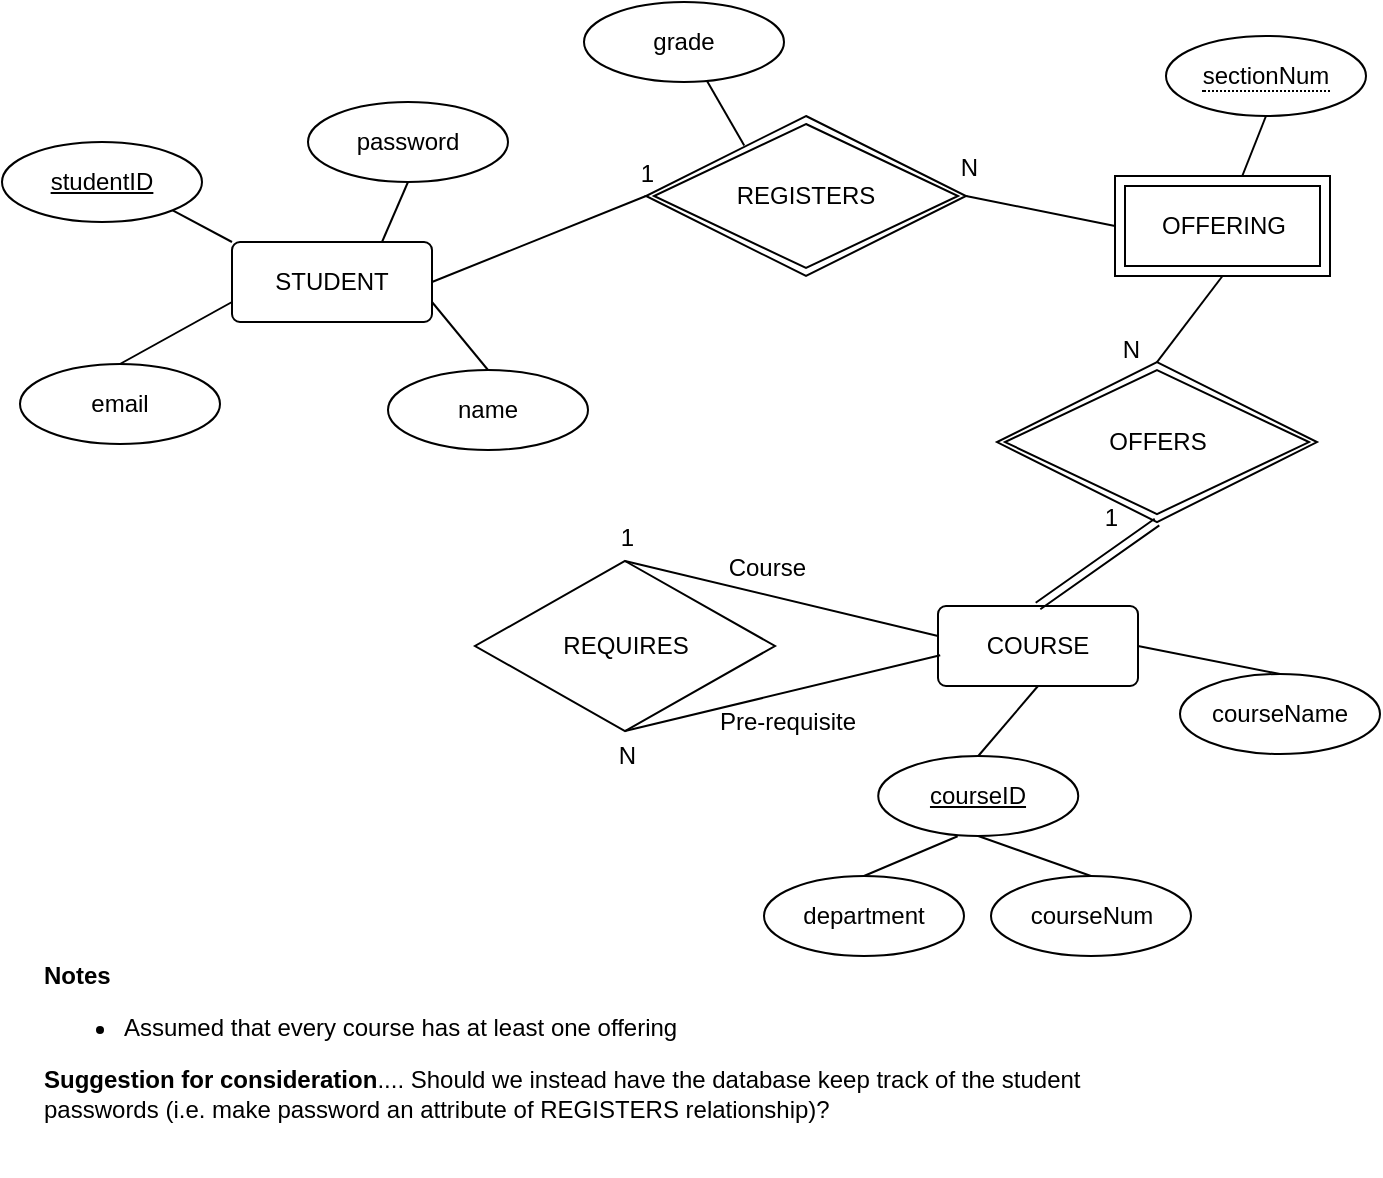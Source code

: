 <mxfile version="20.5.3" type="device"><diagram id="VqgyqqU54xISwpjxFuL8" name="Page-1"><mxGraphModel dx="2843" dy="1446" grid="1" gridSize="10" guides="1" tooltips="1" connect="1" arrows="1" fold="1" page="1" pageScale="1" pageWidth="1654" pageHeight="1169" math="0" shadow="0"><root><mxCell id="0"/><mxCell id="1" parent="0"/><mxCell id="hHO8GgRLqMGiPSyvXYs8-35" value="&lt;div&gt;&lt;b&gt;Notes&lt;/b&gt;&lt;/div&gt;&lt;ul&gt;&lt;li&gt;Assumed that every course has at least one offering&lt;/li&gt;&lt;/ul&gt;&lt;div&gt;&lt;b&gt;Suggestion for consideration&lt;/b&gt;.... Should we instead have the database keep track of the student passwords (i.e. make password an attribute of REGISTERS relationship)?&lt;/div&gt;&lt;div&gt;&lt;br&gt;&lt;/div&gt;&lt;div&gt;&lt;br&gt;&lt;/div&gt;" style="text;strokeColor=none;fillColor=none;html=1;whiteSpace=wrap;verticalAlign=middle;overflow=hidden;" parent="1" vertex="1"><mxGeometry x="109" y="577" width="540" height="110" as="geometry"/></mxCell><mxCell id="32PP_eOArhLJbw_r9V2V-1" value="STUDENT" style="rounded=1;arcSize=10;whiteSpace=wrap;html=1;align=center;" vertex="1" parent="1"><mxGeometry x="205" y="220" width="100" height="40" as="geometry"/></mxCell><mxCell id="32PP_eOArhLJbw_r9V2V-2" value="" style="endArrow=none;html=1;rounded=0;entryX=1;entryY=0.75;entryDx=0;entryDy=0;exitX=0.5;exitY=0;exitDx=0;exitDy=0;" edge="1" parent="1" source="32PP_eOArhLJbw_r9V2V-3" target="32PP_eOArhLJbw_r9V2V-1"><mxGeometry relative="1" as="geometry"><mxPoint x="574.5" y="165" as="sourcePoint"/><mxPoint x="409" y="150" as="targetPoint"/></mxGeometry></mxCell><mxCell id="32PP_eOArhLJbw_r9V2V-3" value="name" style="ellipse;whiteSpace=wrap;html=1;align=center;" vertex="1" parent="1"><mxGeometry x="283" y="284" width="100" height="40" as="geometry"/></mxCell><mxCell id="32PP_eOArhLJbw_r9V2V-5" value="" style="endArrow=none;html=1;rounded=0;entryX=0.75;entryY=0;entryDx=0;entryDy=0;exitX=0.5;exitY=1;exitDx=0;exitDy=0;" edge="1" parent="1" source="32PP_eOArhLJbw_r9V2V-6" target="32PP_eOArhLJbw_r9V2V-1"><mxGeometry relative="1" as="geometry"><mxPoint x="556.5" y="55" as="sourcePoint"/><mxPoint x="282" y="140" as="targetPoint"/></mxGeometry></mxCell><mxCell id="32PP_eOArhLJbw_r9V2V-6" value="password" style="ellipse;whiteSpace=wrap;html=1;align=center;" vertex="1" parent="1"><mxGeometry x="243" y="150" width="100" height="40" as="geometry"/></mxCell><mxCell id="32PP_eOArhLJbw_r9V2V-7" value="" style="endArrow=none;html=1;rounded=0;entryX=0;entryY=0;entryDx=0;entryDy=0;exitX=1;exitY=1;exitDx=0;exitDy=0;" edge="1" parent="1" source="32PP_eOArhLJbw_r9V2V-8" target="32PP_eOArhLJbw_r9V2V-1"><mxGeometry relative="1" as="geometry"><mxPoint x="324.5" y="75" as="sourcePoint"/><mxPoint x="50" y="160" as="targetPoint"/></mxGeometry></mxCell><mxCell id="32PP_eOArhLJbw_r9V2V-8" value="&lt;u&gt;studentID&lt;/u&gt;" style="ellipse;whiteSpace=wrap;html=1;align=center;" vertex="1" parent="1"><mxGeometry x="90" y="170" width="100" height="40" as="geometry"/></mxCell><mxCell id="32PP_eOArhLJbw_r9V2V-9" value="" style="endArrow=none;html=1;rounded=0;entryX=0;entryY=0.75;entryDx=0;entryDy=0;exitX=0.5;exitY=0;exitDx=0;exitDy=0;" edge="1" parent="1" source="32PP_eOArhLJbw_r9V2V-10" target="32PP_eOArhLJbw_r9V2V-1"><mxGeometry relative="1" as="geometry"><mxPoint x="324.5" y="205" as="sourcePoint"/><mxPoint x="50" y="290" as="targetPoint"/></mxGeometry></mxCell><mxCell id="32PP_eOArhLJbw_r9V2V-10" value="email" style="ellipse;whiteSpace=wrap;html=1;align=center;" vertex="1" parent="1"><mxGeometry x="99" y="281" width="100" height="40" as="geometry"/></mxCell><mxCell id="32PP_eOArhLJbw_r9V2V-13" value="" style="endArrow=none;html=1;rounded=0;exitX=0;exitY=0.5;exitDx=0;exitDy=0;entryX=1;entryY=0.5;entryDx=0;entryDy=0;" edge="1" parent="1" source="32PP_eOArhLJbw_r9V2V-53" target="32PP_eOArhLJbw_r9V2V-1"><mxGeometry relative="1" as="geometry"><mxPoint x="422" y="197" as="sourcePoint"/><mxPoint x="302" y="227" as="targetPoint"/></mxGeometry></mxCell><mxCell id="32PP_eOArhLJbw_r9V2V-14" value="" style="endArrow=none;html=1;rounded=0;entryX=1;entryY=0.5;entryDx=0;entryDy=0;exitX=0;exitY=0.5;exitDx=0;exitDy=0;" edge="1" parent="1" source="32PP_eOArhLJbw_r9V2V-18" target="32PP_eOArhLJbw_r9V2V-53"><mxGeometry relative="1" as="geometry"><mxPoint x="662" y="217" as="sourcePoint"/><mxPoint x="575.12" y="197" as="targetPoint"/></mxGeometry></mxCell><mxCell id="32PP_eOArhLJbw_r9V2V-15" value="" style="endArrow=none;html=1;rounded=0;exitX=0.613;exitY=0.979;exitDx=0;exitDy=0;entryX=0.307;entryY=0.185;entryDx=0;entryDy=0;exitPerimeter=0;entryPerimeter=0;" edge="1" parent="1" source="32PP_eOArhLJbw_r9V2V-16" target="32PP_eOArhLJbw_r9V2V-53"><mxGeometry relative="1" as="geometry"><mxPoint x="801" y="22" as="sourcePoint"/><mxPoint x="460.28" y="177" as="targetPoint"/></mxGeometry></mxCell><mxCell id="32PP_eOArhLJbw_r9V2V-16" value="grade" style="ellipse;whiteSpace=wrap;html=1;align=center;" vertex="1" parent="1"><mxGeometry x="381" y="100" width="100" height="40" as="geometry"/></mxCell><mxCell id="32PP_eOArhLJbw_r9V2V-18" value="OFFERING" style="shape=ext;margin=3;double=1;whiteSpace=wrap;html=1;align=center;" vertex="1" parent="1"><mxGeometry x="646.5" y="187" width="107.5" height="50" as="geometry"/></mxCell><mxCell id="32PP_eOArhLJbw_r9V2V-20" value="N" style="resizable=0;html=1;align=right;verticalAlign=bottom;" connectable="0" vertex="1" parent="1"><mxGeometry x="578.121" y="191.998" as="geometry"/></mxCell><mxCell id="32PP_eOArhLJbw_r9V2V-24" value="1" style="resizable=0;html=1;align=right;verticalAlign=bottom;" connectable="0" vertex="1" parent="1"><mxGeometry x="417.621" y="186.998" as="geometry"><mxPoint x="-1" y="8" as="offset"/></mxGeometry></mxCell><mxCell id="32PP_eOArhLJbw_r9V2V-25" value="COURSE" style="rounded=1;arcSize=10;whiteSpace=wrap;html=1;align=center;" vertex="1" parent="1"><mxGeometry x="558" y="402" width="100" height="40" as="geometry"/></mxCell><mxCell id="32PP_eOArhLJbw_r9V2V-27" value="OFFERS" style="shape=rhombus;double=1;perimeter=rhombusPerimeter;whiteSpace=wrap;html=1;align=center;" vertex="1" parent="1"><mxGeometry x="587.5" y="280.03" width="160" height="80" as="geometry"/></mxCell><mxCell id="32PP_eOArhLJbw_r9V2V-28" value="1" style="resizable=0;html=1;align=right;verticalAlign=bottom;" connectable="0" vertex="1" parent="1"><mxGeometry x="648.503" y="366.998" as="geometry"/></mxCell><mxCell id="32PP_eOArhLJbw_r9V2V-29" value="N" style="resizable=0;html=1;align=right;verticalAlign=bottom;" connectable="0" vertex="1" parent="1"><mxGeometry x="658.871" y="277.996" as="geometry"><mxPoint x="1" y="5" as="offset"/></mxGeometry></mxCell><mxCell id="32PP_eOArhLJbw_r9V2V-31" value="" style="endArrow=none;html=1;rounded=0;entryX=0.5;entryY=0;entryDx=0;entryDy=0;exitX=0.5;exitY=1;exitDx=0;exitDy=0;" edge="1" parent="1" source="32PP_eOArhLJbw_r9V2V-18" target="32PP_eOArhLJbw_r9V2V-27"><mxGeometry relative="1" as="geometry"><mxPoint x="700.75" y="222" as="sourcePoint"/><mxPoint x="593.5" y="222" as="targetPoint"/></mxGeometry></mxCell><mxCell id="32PP_eOArhLJbw_r9V2V-33" value="" style="endArrow=none;html=1;rounded=0;exitX=0.5;exitY=0;exitDx=0;exitDy=0;entryX=0.5;entryY=1;entryDx=0;entryDy=0;" edge="1" parent="1" source="32PP_eOArhLJbw_r9V2V-34" target="32PP_eOArhLJbw_r9V2V-25"><mxGeometry relative="1" as="geometry"><mxPoint x="926.25" y="406" as="sourcePoint"/><mxPoint x="599.25" y="556" as="targetPoint"/></mxGeometry></mxCell><mxCell id="32PP_eOArhLJbw_r9V2V-34" value="courseID" style="ellipse;whiteSpace=wrap;html=1;align=center;fontStyle=4" vertex="1" parent="1"><mxGeometry x="528.12" y="477" width="100" height="40" as="geometry"/></mxCell><mxCell id="32PP_eOArhLJbw_r9V2V-35" value="" style="endArrow=none;html=1;rounded=0;exitX=0.5;exitY=1;exitDx=0;exitDy=0;" edge="1" parent="1" source="32PP_eOArhLJbw_r9V2V-37" target="32PP_eOArhLJbw_r9V2V-18"><mxGeometry relative="1" as="geometry"><mxPoint x="738.3" y="146.16" as="sourcePoint"/><mxPoint x="856.375" y="187" as="targetPoint"/></mxGeometry></mxCell><mxCell id="32PP_eOArhLJbw_r9V2V-37" value="&lt;span style=&quot;border-bottom: 1px dotted&quot;&gt;sectionNum&lt;/span&gt;" style="ellipse;whiteSpace=wrap;html=1;align=center;" vertex="1" parent="1"><mxGeometry x="672" y="117" width="100" height="40" as="geometry"/></mxCell><mxCell id="32PP_eOArhLJbw_r9V2V-41" value="" style="endArrow=none;html=1;rounded=0;exitX=0.5;exitY=0;exitDx=0;exitDy=0;entryX=1;entryY=0.5;entryDx=0;entryDy=0;" edge="1" parent="1" source="32PP_eOArhLJbw_r9V2V-43" target="32PP_eOArhLJbw_r9V2V-25"><mxGeometry relative="1" as="geometry"><mxPoint x="468.233" y="436.809" as="sourcePoint"/><mxPoint x="651" y="422.0" as="targetPoint"/></mxGeometry></mxCell><mxCell id="32PP_eOArhLJbw_r9V2V-43" value="courseName" style="ellipse;whiteSpace=wrap;html=1;align=center;" vertex="1" parent="1"><mxGeometry x="679" y="436" width="100" height="40" as="geometry"/></mxCell><mxCell id="32PP_eOArhLJbw_r9V2V-47" value="REQUIRES" style="shape=rhombus;perimeter=rhombusPerimeter;whiteSpace=wrap;html=1;align=center;" vertex="1" parent="1"><mxGeometry x="326.5" y="379.5" width="150" height="85" as="geometry"/></mxCell><mxCell id="32PP_eOArhLJbw_r9V2V-48" value="" style="endArrow=none;html=1;rounded=0;exitX=0;exitY=0.375;exitDx=0;exitDy=0;exitPerimeter=0;entryX=0.5;entryY=0;entryDx=0;entryDy=0;" edge="1" parent="1" source="32PP_eOArhLJbw_r9V2V-25" target="32PP_eOArhLJbw_r9V2V-47"><mxGeometry relative="1" as="geometry"><mxPoint x="508" y="326" as="sourcePoint"/><mxPoint x="392" y="377" as="targetPoint"/></mxGeometry></mxCell><mxCell id="32PP_eOArhLJbw_r9V2V-49" value="" style="endArrow=none;html=1;rounded=0;exitX=0.011;exitY=0.616;exitDx=0;exitDy=0;entryX=0.5;entryY=1;entryDx=0;entryDy=0;exitPerimeter=0;" edge="1" parent="1" source="32PP_eOArhLJbw_r9V2V-25" target="32PP_eOArhLJbw_r9V2V-47"><mxGeometry relative="1" as="geometry"><mxPoint x="572" y="427" as="sourcePoint"/><mxPoint x="399.5" y="389.5" as="targetPoint"/></mxGeometry></mxCell><mxCell id="32PP_eOArhLJbw_r9V2V-51" value="1" style="resizable=0;html=1;align=right;verticalAlign=bottom;" connectable="0" vertex="1" parent="1"><mxGeometry x="406.003" y="376.498" as="geometry"/></mxCell><mxCell id="32PP_eOArhLJbw_r9V2V-52" value="N" style="resizable=0;html=1;align=right;verticalAlign=bottom;direction=south;" connectable="0" vertex="1" parent="1"><mxGeometry x="407.003" y="485.998" as="geometry"/></mxCell><mxCell id="32PP_eOArhLJbw_r9V2V-53" value="REGISTERS" style="shape=rhombus;double=1;perimeter=rhombusPerimeter;whiteSpace=wrap;html=1;align=center;" vertex="1" parent="1"><mxGeometry x="412" y="157" width="160" height="80" as="geometry"/></mxCell><mxCell id="32PP_eOArhLJbw_r9V2V-54" value="" style="shape=link;html=1;rounded=0;entryX=0.5;entryY=0;entryDx=0;entryDy=0;exitX=0.5;exitY=1;exitDx=0;exitDy=0;" edge="1" parent="1" source="32PP_eOArhLJbw_r9V2V-27" target="32PP_eOArhLJbw_r9V2V-25"><mxGeometry relative="1" as="geometry"><mxPoint x="662" y="354" as="sourcePoint"/><mxPoint x="651" y="150" as="targetPoint"/></mxGeometry></mxCell><mxCell id="32PP_eOArhLJbw_r9V2V-57" value="Course" style="resizable=0;html=1;align=right;verticalAlign=bottom;" connectable="0" vertex="1" parent="1"><mxGeometry x="492.001" y="391.998" as="geometry"/></mxCell><mxCell id="32PP_eOArhLJbw_r9V2V-58" value="Pre-requisite" style="resizable=0;html=1;align=right;verticalAlign=bottom;" connectable="0" vertex="1" parent="1"><mxGeometry x="517.501" y="468.998" as="geometry"/></mxCell><mxCell id="32PP_eOArhLJbw_r9V2V-59" value="department" style="ellipse;whiteSpace=wrap;html=1;align=center;" vertex="1" parent="1"><mxGeometry x="471" y="537" width="100" height="40" as="geometry"/></mxCell><mxCell id="32PP_eOArhLJbw_r9V2V-60" value="" style="endArrow=none;html=1;rounded=0;entryX=0.5;entryY=0;entryDx=0;entryDy=0;exitX=0.397;exitY=1.003;exitDx=0;exitDy=0;exitPerimeter=0;" edge="1" parent="1" source="32PP_eOArhLJbw_r9V2V-34" target="32PP_eOArhLJbw_r9V2V-59"><mxGeometry relative="1" as="geometry"><mxPoint x="745" y="447" as="sourcePoint"/><mxPoint x="661" y="432.0" as="targetPoint"/></mxGeometry></mxCell><mxCell id="32PP_eOArhLJbw_r9V2V-61" value="courseNum" style="ellipse;whiteSpace=wrap;html=1;align=center;" vertex="1" parent="1"><mxGeometry x="584.5" y="537" width="100" height="40" as="geometry"/></mxCell><mxCell id="32PP_eOArhLJbw_r9V2V-62" value="" style="endArrow=none;html=1;rounded=0;entryX=0.5;entryY=0;entryDx=0;entryDy=0;exitX=0.5;exitY=1;exitDx=0;exitDy=0;" edge="1" parent="1" source="32PP_eOArhLJbw_r9V2V-34" target="32PP_eOArhLJbw_r9V2V-61"><mxGeometry relative="1" as="geometry"><mxPoint x="765" y="447" as="sourcePoint"/><mxPoint x="702.0" y="487.0" as="targetPoint"/></mxGeometry></mxCell></root></mxGraphModel></diagram></mxfile>